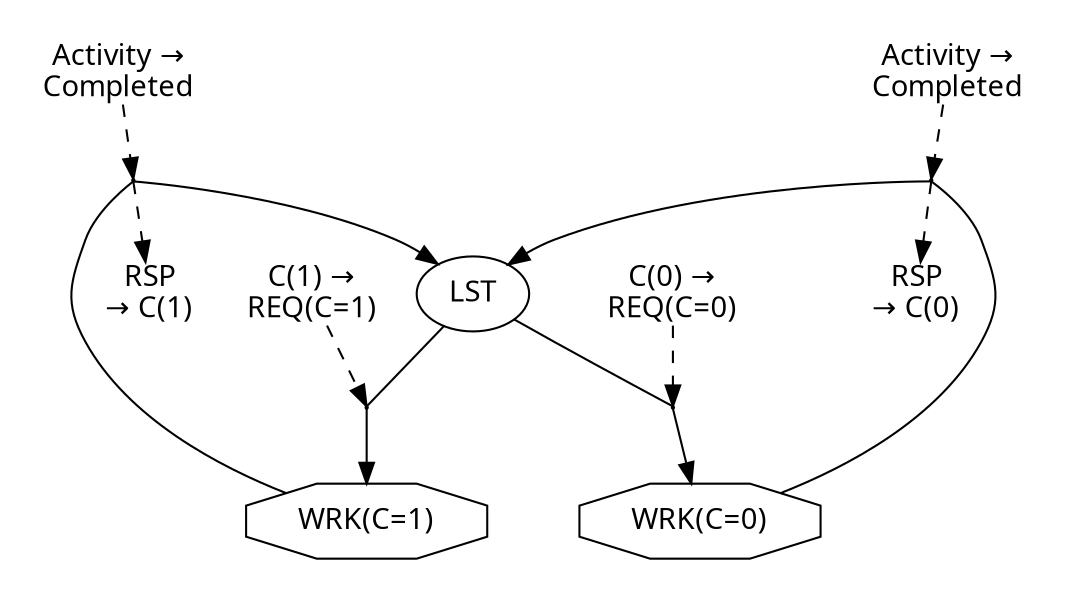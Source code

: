 digraph {
color=white;
graph [ fontname="sans-serif" ];
node [ fontname="sans-serif" ];
edge [ fontname="sans-serif" ];
A_0_false [ label="LST", shape=ellipse ];
A_1_true [ label="WRK(C=1)", shape=octagon ];
subgraph cluster_0 {
T_0_18446744073709551615 [ shape=point, height=0.015, width=0.015 ];
A_0_false -> T_0_18446744073709551615 [ arrowhead=none, direction=forward ];
T_0_18446744073709551615 -> A_1_true;
D_0_18446744073709551615_3 [ label="C(1) &#8594;\nREQ(C=1)", shape=plain ];
D_0_18446744073709551615_3 -> T_0_18446744073709551615 [ color=Black, style=dashed ];
}
A_2_true [ label="WRK(C=0)", shape=octagon ];
subgraph cluster_1 {
T_1_18446744073709551615 [ shape=point, height=0.015, width=0.015 ];
A_0_false -> T_1_18446744073709551615 [ arrowhead=none, direction=forward ];
T_1_18446744073709551615 -> A_2_true;
D_1_18446744073709551615_1 [ label="C(0) &#8594;\nREQ(C=0)", shape=plain ];
D_1_18446744073709551615_1 -> T_1_18446744073709551615 [ color=Black, style=dashed ];
}
subgraph cluster_2 {
T_2_18446744073709551615 [ shape=point, height=0.015, width=0.015 ];
A_1_true -> T_2_18446744073709551615 [ arrowhead=none, direction=forward ];
T_2_18446744073709551615 -> A_0_false;
D_2_18446744073709551615_4 [ label="Activity &#8594;\nCompleted", shape=plain ];
D_2_18446744073709551615_4 -> T_2_18446744073709551615 [ color=Black, style=dashed ];
S_2_18446744073709551615_5 [ label="RSP\n&#8594; C(1)", shape=plain ];
T_2_18446744073709551615 -> S_2_18446744073709551615_5 [ color=Black, style=dashed ];
S_2_18446744073709551615_5 -> A_0_false [ style=invis ];
}
subgraph cluster_3 {
T_3_18446744073709551615 [ shape=point, height=0.015, width=0.015 ];
A_2_true -> T_3_18446744073709551615 [ arrowhead=none, direction=forward ];
T_3_18446744073709551615 -> A_0_false;
D_3_18446744073709551615_4 [ label="Activity &#8594;\nCompleted", shape=plain ];
D_3_18446744073709551615_4 -> T_3_18446744073709551615 [ color=Black, style=dashed ];
S_3_18446744073709551615_6 [ label="RSP\n&#8594; C(0)", shape=plain ];
T_3_18446744073709551615 -> S_3_18446744073709551615_6 [ color=Black, style=dashed ];
S_3_18446744073709551615_6 -> A_0_false [ style=invis ];
}
}
